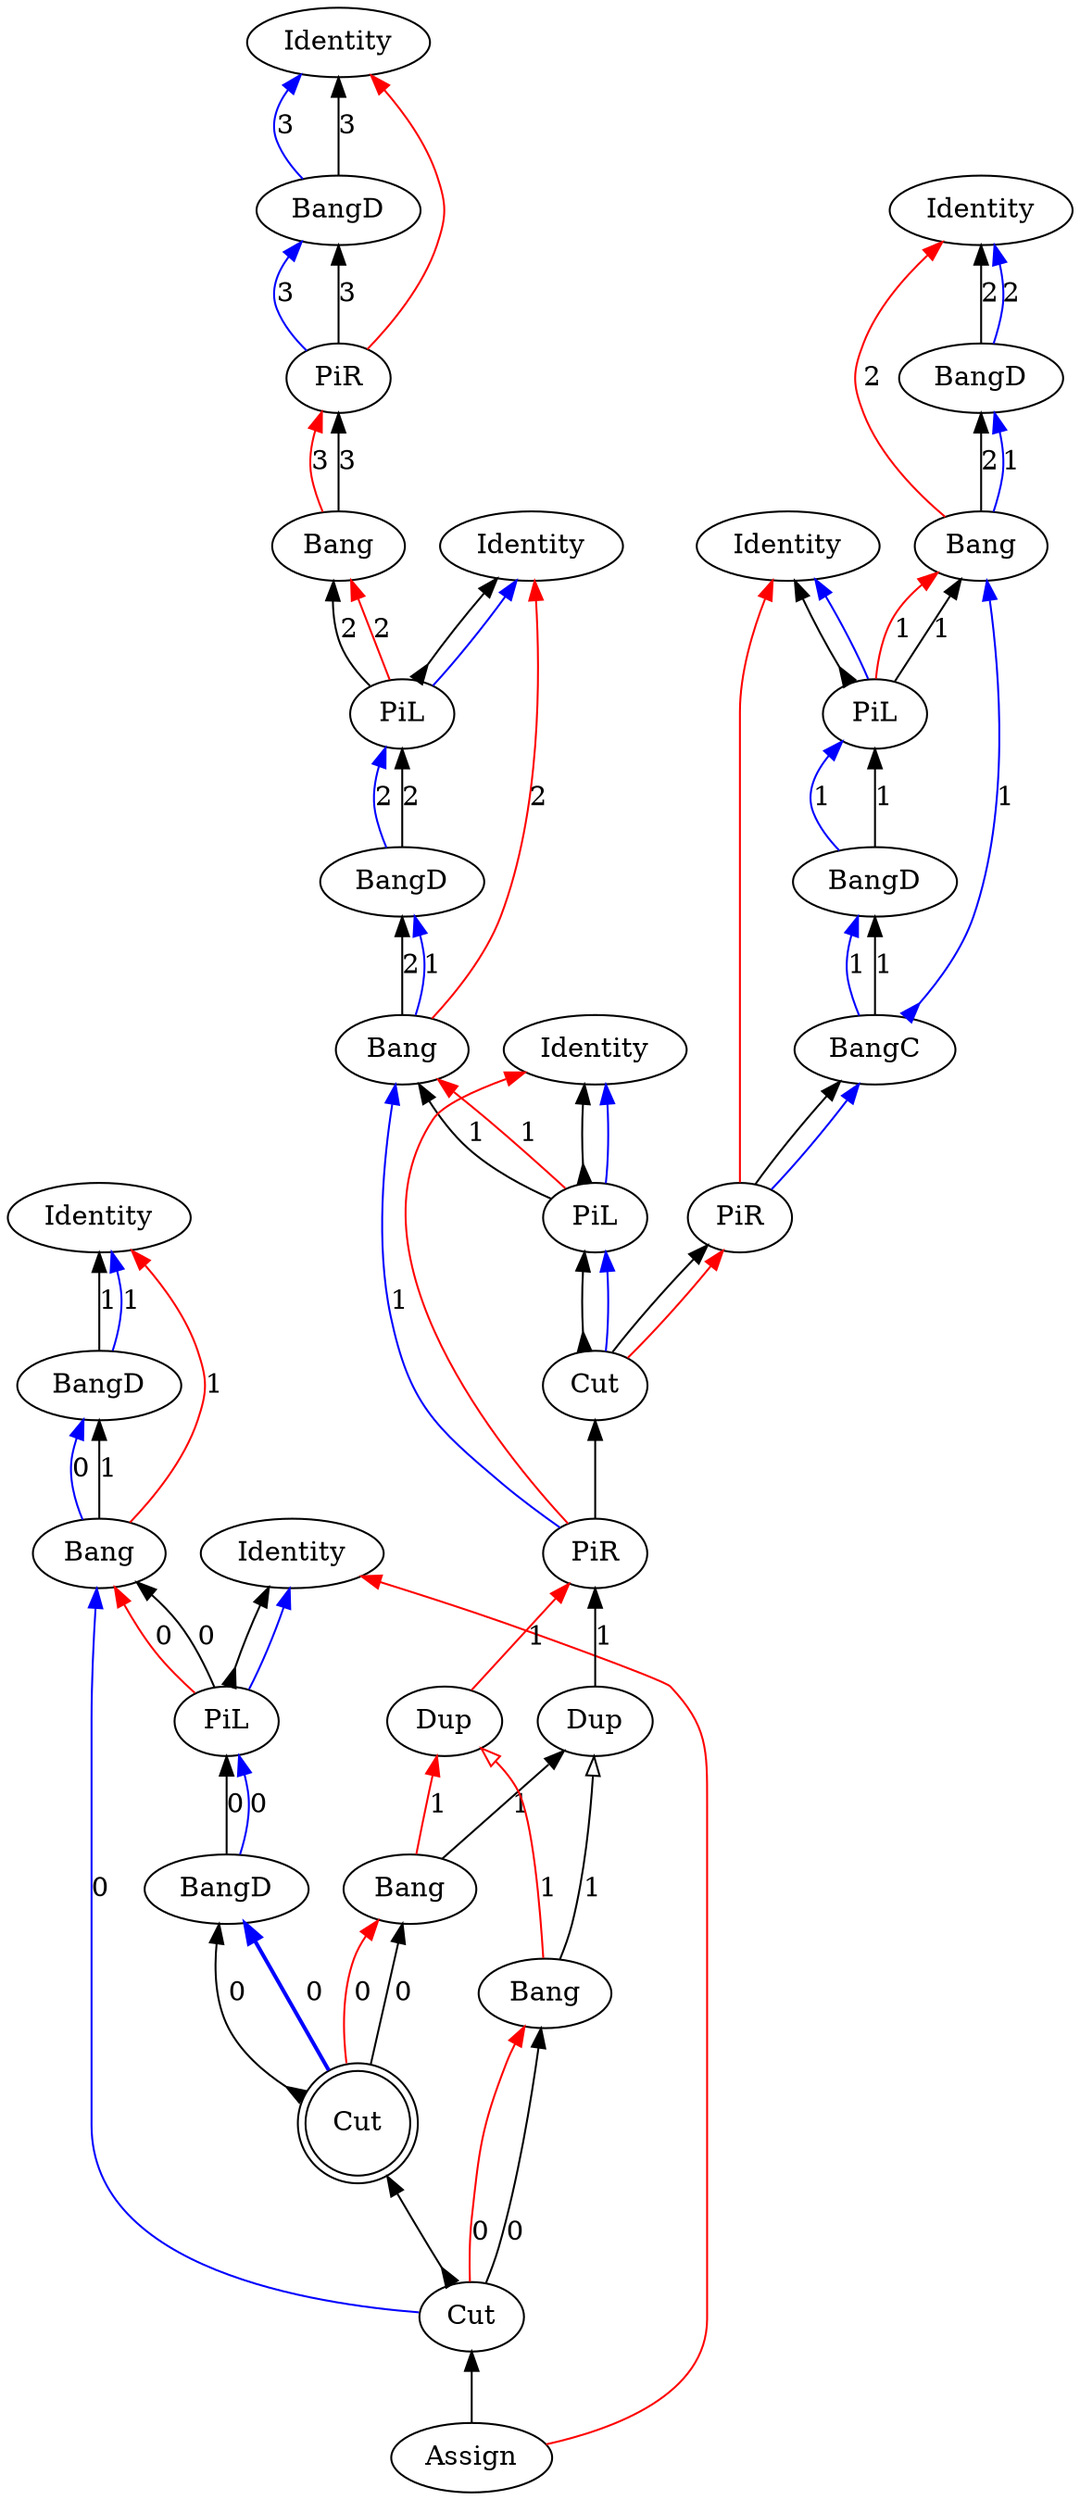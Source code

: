 digraph {
rankdir="BT"
"Identity0" [label="Identity"]
"BangD1" [label="BangD"]
"PiR2" [label="PiR"]
"Bang3" [label="Bang"]
"Identity4" [label="Identity"]
"PiL5" [label="PiL"]
"BangD6" [label="BangD"]
"Bang7" [label="Bang"]
"Identity8" [label="Identity"]
"PiL9" [label="PiL"]
"Identity10" [label="Identity"]
"BangD11" [label="BangD"]
"Bang12" [label="Bang"]
"Identity13" [label="Identity"]
"PiL14" [label="PiL"]
"BangD15" [label="BangD"]
"BangC16" [label="BangC"]
"PiR17" [label="PiR"]
"Cut18" [label="Cut"]
"PiR19" [label="PiR"]
"Identity20" [label="Identity"]
"BangD21" [label="BangD"]
"Bang22" [label="Bang"]
"Identity23" [label="Identity"]
"PiL24" [label="PiL"]
"BangD25" [label="BangD"]
"Assign26" [label="Assign"]
"Dup27" [label="Dup"]
"Dup28" [label="Dup"]
"Bang29" [label="Bang"]
"Bang30" [label="Bang"]
"Cut31" [label="Cut",shape=doublecircle]
"Cut32" [label="Cut"]
"Bang22" -> "BangD21"[color=black,weight=5,tooltip="c_bseq24",label="1",arrowhead=normal,arrowtail=none,dir=both]
"Dup27" -> "PiR19"[color=black,weight=5,tooltip="c_bseq32",label="1",arrowhead=normal,arrowtail=none,dir=both]
"Bang12" -> "BangD11"[color=black,weight=5,tooltip="c_bseq58",label="2",arrowhead=normal,arrowtail=none,dir=both]
"Bang7" -> "BangD6"[color=black,weight=5,tooltip="c_bseq67",label="2",arrowhead=normal,arrowtail=none,dir=both]
"Bang3" -> "PiR2"[color=black,weight=5,tooltip="c_bseq79",label="3",arrowhead=normal,arrowtail=none,dir=both]
"Bang29" -> "Dup27"[color=black,weight=5,tooltip="c_bseq86",label="1",arrowhead=normal,arrowtail=none,dir=both]
"Bang30" -> "Dup27"[color=black,weight=5,tooltip="c_bseq90",label="1",arrowhead=onormal,arrowtail=none,dir=both]
"Cut18" -> "PiL9"[color=black,weight=5,tooltip="c_lseq36",arrowhead=normal,arrowtail=inv,dir=both]
"Cut18" -> "PiR17"[color=black,weight=5,tooltip="c_rseq37",arrowhead=normal,arrowtail=none,dir=both]
"PiL24" -> "Bang22"[color=black,weight=5,tooltip="dseq20",label="0",arrowhead=normal,arrowtail=none,dir=both]
"PiL14" -> "Bang12"[color=black,weight=5,tooltip="dseq54",label="1",arrowhead=normal,arrowtail=none,dir=both]
"PiL9" -> "Bang7"[color=black,weight=5,tooltip="dseq63",label="1",arrowhead=normal,arrowtail=none,dir=both]
"PiL5" -> "Bang3"[color=black,weight=5,tooltip="dseq76",label="2",arrowhead=normal,arrowtail=none,dir=both]
"Cut31" -> "Bang29"[color=black,weight=5,tooltip="dseq88",label="0",arrowhead=normal,arrowtail=none,dir=both]
"Cut32" -> "Bang30"[color=black,weight=5,tooltip="dseq92",label="0",arrowhead=normal,arrowtail=none,dir=both]
"PiR19" -> "Bang7"[color=blue,weight=2,tooltip="h34",label="1",arrowhead=normal,arrowtail=none,dir=both]
"Bang7" -> "BangD6"[color=blue,weight=2,tooltip="hf65",label="1",arrowhead=normal,arrowtail=none,dir=both]
"BangD6" -> "PiL5"[color=black,weight=5,tooltip="hseq72",label="2",arrowhead=normal,arrowtail=none,dir=both]
"PiR2" -> "BangD1"[color=blue,weight=2,tooltip="i81",label="3",arrowhead=normal,arrowtail=none,dir=both]
"PiL24" -> "Identity23"[color=black,weight=5,tooltip="idseq21",arrowhead=normal,arrowtail=inv,dir=both]
"PiL14" -> "Identity13"[color=black,weight=5,tooltip="idseq55",arrowhead=normal,arrowtail=inv,dir=both]
"PiL9" -> "Identity8"[color=black,weight=5,tooltip="idseq64",arrowhead=normal,arrowtail=inv,dir=both]
"PiL5" -> "Identity4"[color=black,weight=5,tooltip="idseq77",arrowhead=normal,arrowtail=inv,dir=both]
"BangD1" -> "Identity0"[color=blue,weight=2,tooltip="iret84",label="3",arrowhead=normal,arrowtail=none,dir=both]
"BangD1" -> "Identity0"[color=black,weight=5,tooltip="iseq83",label="3",arrowhead=normal,arrowtail=none,dir=both]
"PiL24" -> "Identity23"[color=blue,weight=2,tooltip="lret19",arrowhead=normal,arrowtail=none,dir=both]
"PiL14" -> "Identity13"[color=blue,weight=2,tooltip="lret53",arrowhead=normal,arrowtail=none,dir=both]
"PiL9" -> "Identity8"[color=blue,weight=2,tooltip="lret62",arrowhead=normal,arrowtail=none,dir=both]
"PiL5" -> "Identity4"[color=blue,weight=2,tooltip="lret75",arrowhead=normal,arrowtail=none,dir=both]
"BangD25" -> "PiL24"[color=blue,weight=2,tooltip="lval14",label="0",arrowhead=normal,arrowtail=none,dir=both]
"Cut18" -> "PiL9"[color=blue,weight=2,tooltip="lval38",arrowhead=normal,arrowtail=none,dir=both]
"BangD15" -> "PiL14"[color=blue,weight=2,tooltip="lval48",label="1",arrowhead=normal,arrowtail=none,dir=both]
"BangD6" -> "PiL5"[color=blue,weight=2,tooltip="lval70",label="2",arrowhead=normal,arrowtail=none,dir=both]
"PiL24" -> "Bang22"[color=red,weight=2,tooltip="newrret18",label="0",arrowhead=normal,arrowtail=none,dir=both]
"PiL14" -> "Bang12"[color=red,weight=2,tooltip="newrret52",label="1",arrowhead=normal,arrowtail=none,dir=both]
"PiL9" -> "Bang7"[color=red,weight=2,tooltip="newrret61",label="1",arrowhead=normal,arrowtail=none,dir=both]
"PiL5" -> "Bang3"[color=red,weight=2,tooltip="newrret74",label="2",arrowhead=normal,arrowtail=none,dir=both]
"Cut31" -> "Bang29"[color=red,weight=2,tooltip="newrret89",label="0",arrowhead=normal,arrowtail=none,dir=both]
"Cut32" -> "Bang30"[color=red,weight=2,tooltip="newrret93",label="0",arrowhead=normal,arrowtail=none,dir=both]
"Bang22" -> "Identity20"[color=red,weight=2,tooltip="newrretf23",label="1",arrowhead=normal,arrowtail=none,dir=both]
"Dup28" -> "PiR19"[color=red,weight=2,tooltip="newrretf31",label="1",arrowhead=normal,arrowtail=none,dir=both]
"Bang12" -> "Identity10"[color=red,weight=2,tooltip="newrretf57",label="2",arrowhead=normal,arrowtail=none,dir=both]
"Bang7" -> "Identity4"[color=red,weight=2,tooltip="newrretf66",label="2",arrowhead=normal,arrowtail=none,dir=both]
"Bang3" -> "PiR2"[color=red,weight=2,tooltip="newrretf78",label="3",arrowhead=normal,arrowtail=none,dir=both]
"Bang29" -> "Dup28"[color=red,weight=2,tooltip="newrretf87",label="1",arrowhead=normal,arrowtail=none,dir=both]
"Bang30" -> "Dup28"[color=red,weight=2,tooltip="newrretf91",label="1",arrowhead=onormal,arrowtail=none,dir=both]
"PiR19" -> "Identity8"[color=red,weight=2,tooltip="ret35",arrowhead=normal,arrowtail=none,dir=both]
"PiR17" -> "Identity13"[color=red,weight=2,tooltip="ret42",arrowhead=normal,arrowtail=none,dir=both]
"Assign26" -> "Identity23"[color=red,weight=2,tooltip="ret8",arrowhead=normal,arrowtail=none,dir=both]
"PiR2" -> "Identity0"[color=red,weight=2,tooltip="ret82",arrowhead=normal,arrowtail=none,dir=both]
"Assign26" -> "Cut32"[color=black,weight=5,tooltip="retseq0",arrowhead=normal,arrowtail=none,dir=both]
"Cut18" -> "PiR17"[color=red,weight=2,tooltip="rval39",arrowhead=normal,arrowtail=none,dir=both]
"Cut31" -> "BangD25"[color=black,weight=5,tooltip="seq11",label="0",arrowhead=normal,arrowtail=inv,dir=both]
"PiR19" -> "Cut18"[color=black,weight=5,tooltip="seq33",arrowhead=normal,arrowtail=none,dir=both]
"PiR17" -> "BangC16"[color=black,weight=5,tooltip="seq40",arrowhead=normal,arrowtail=none,dir=both]
"BangC16" -> "BangD15"[color=black,weight=5,tooltip="seq45",label="1",arrowhead=normal,arrowtail=none,dir=both]
"PiR2" -> "BangD1"[color=black,weight=5,tooltip="seq80",label="3",arrowhead=normal,arrowtail=none,dir=both]
"Cut32" -> "Cut31"[color=black,weight=5,tooltip="seqBC94",arrowhead=normal,arrowtail=inv,dir=both]
"Cut31" -> "BangD25"[color=blue,weight=2,tooltip="xA9",label="0",arrowhead=normal,arrowtail=none,penwidth=2,dir=both]
"Cut32" -> "Bang22"[color=blue,weight=2,tooltip="xB10",label="0",arrowhead=normal,arrowtail=none,dir=both]
"Bang22" -> "BangD21"[color=blue,weight=2,tooltip="xBf22",label="0",arrowhead=normal,arrowtail=none,dir=both]
"BangD21" -> "Identity20"[color=blue,weight=2,tooltip="xret26",label="1",arrowhead=normal,arrowtail=none,dir=both]
"BangD25" -> "PiL24"[color=black,weight=5,tooltip="xseq16",label="0",arrowhead=normal,arrowtail=none,dir=both]
"BangD21" -> "Identity20"[color=black,weight=5,tooltip="xseq25",label="1",arrowhead=normal,arrowtail=none,dir=both]
"PiR17" -> "BangC16"[color=blue,weight=2,tooltip="y41",arrowhead=normal,arrowtail=none,dir=both]
"BangC16" -> "BangD15"[color=blue,weight=2,tooltip="yA43",label="1",arrowhead=normal,arrowtail=none,dir=both]
"BangC16" -> "Bang12"[color=blue,weight=2,tooltip="yB44",label="1",arrowhead=normal,arrowtail=inv,dir=both]
"Bang12" -> "BangD11"[color=blue,weight=2,tooltip="yBf56",label="1",arrowhead=normal,arrowtail=none,dir=both]
"BangD11" -> "Identity10"[color=blue,weight=2,tooltip="yret60",label="2",arrowhead=normal,arrowtail=none,dir=both]
"BangD15" -> "PiL14"[color=black,weight=5,tooltip="yseq50",label="1",arrowhead=normal,arrowtail=none,dir=both]
"BangD11" -> "Identity10"[color=black,weight=5,tooltip="yseq59",label="2",arrowhead=normal,arrowtail=none,dir=both]
}
